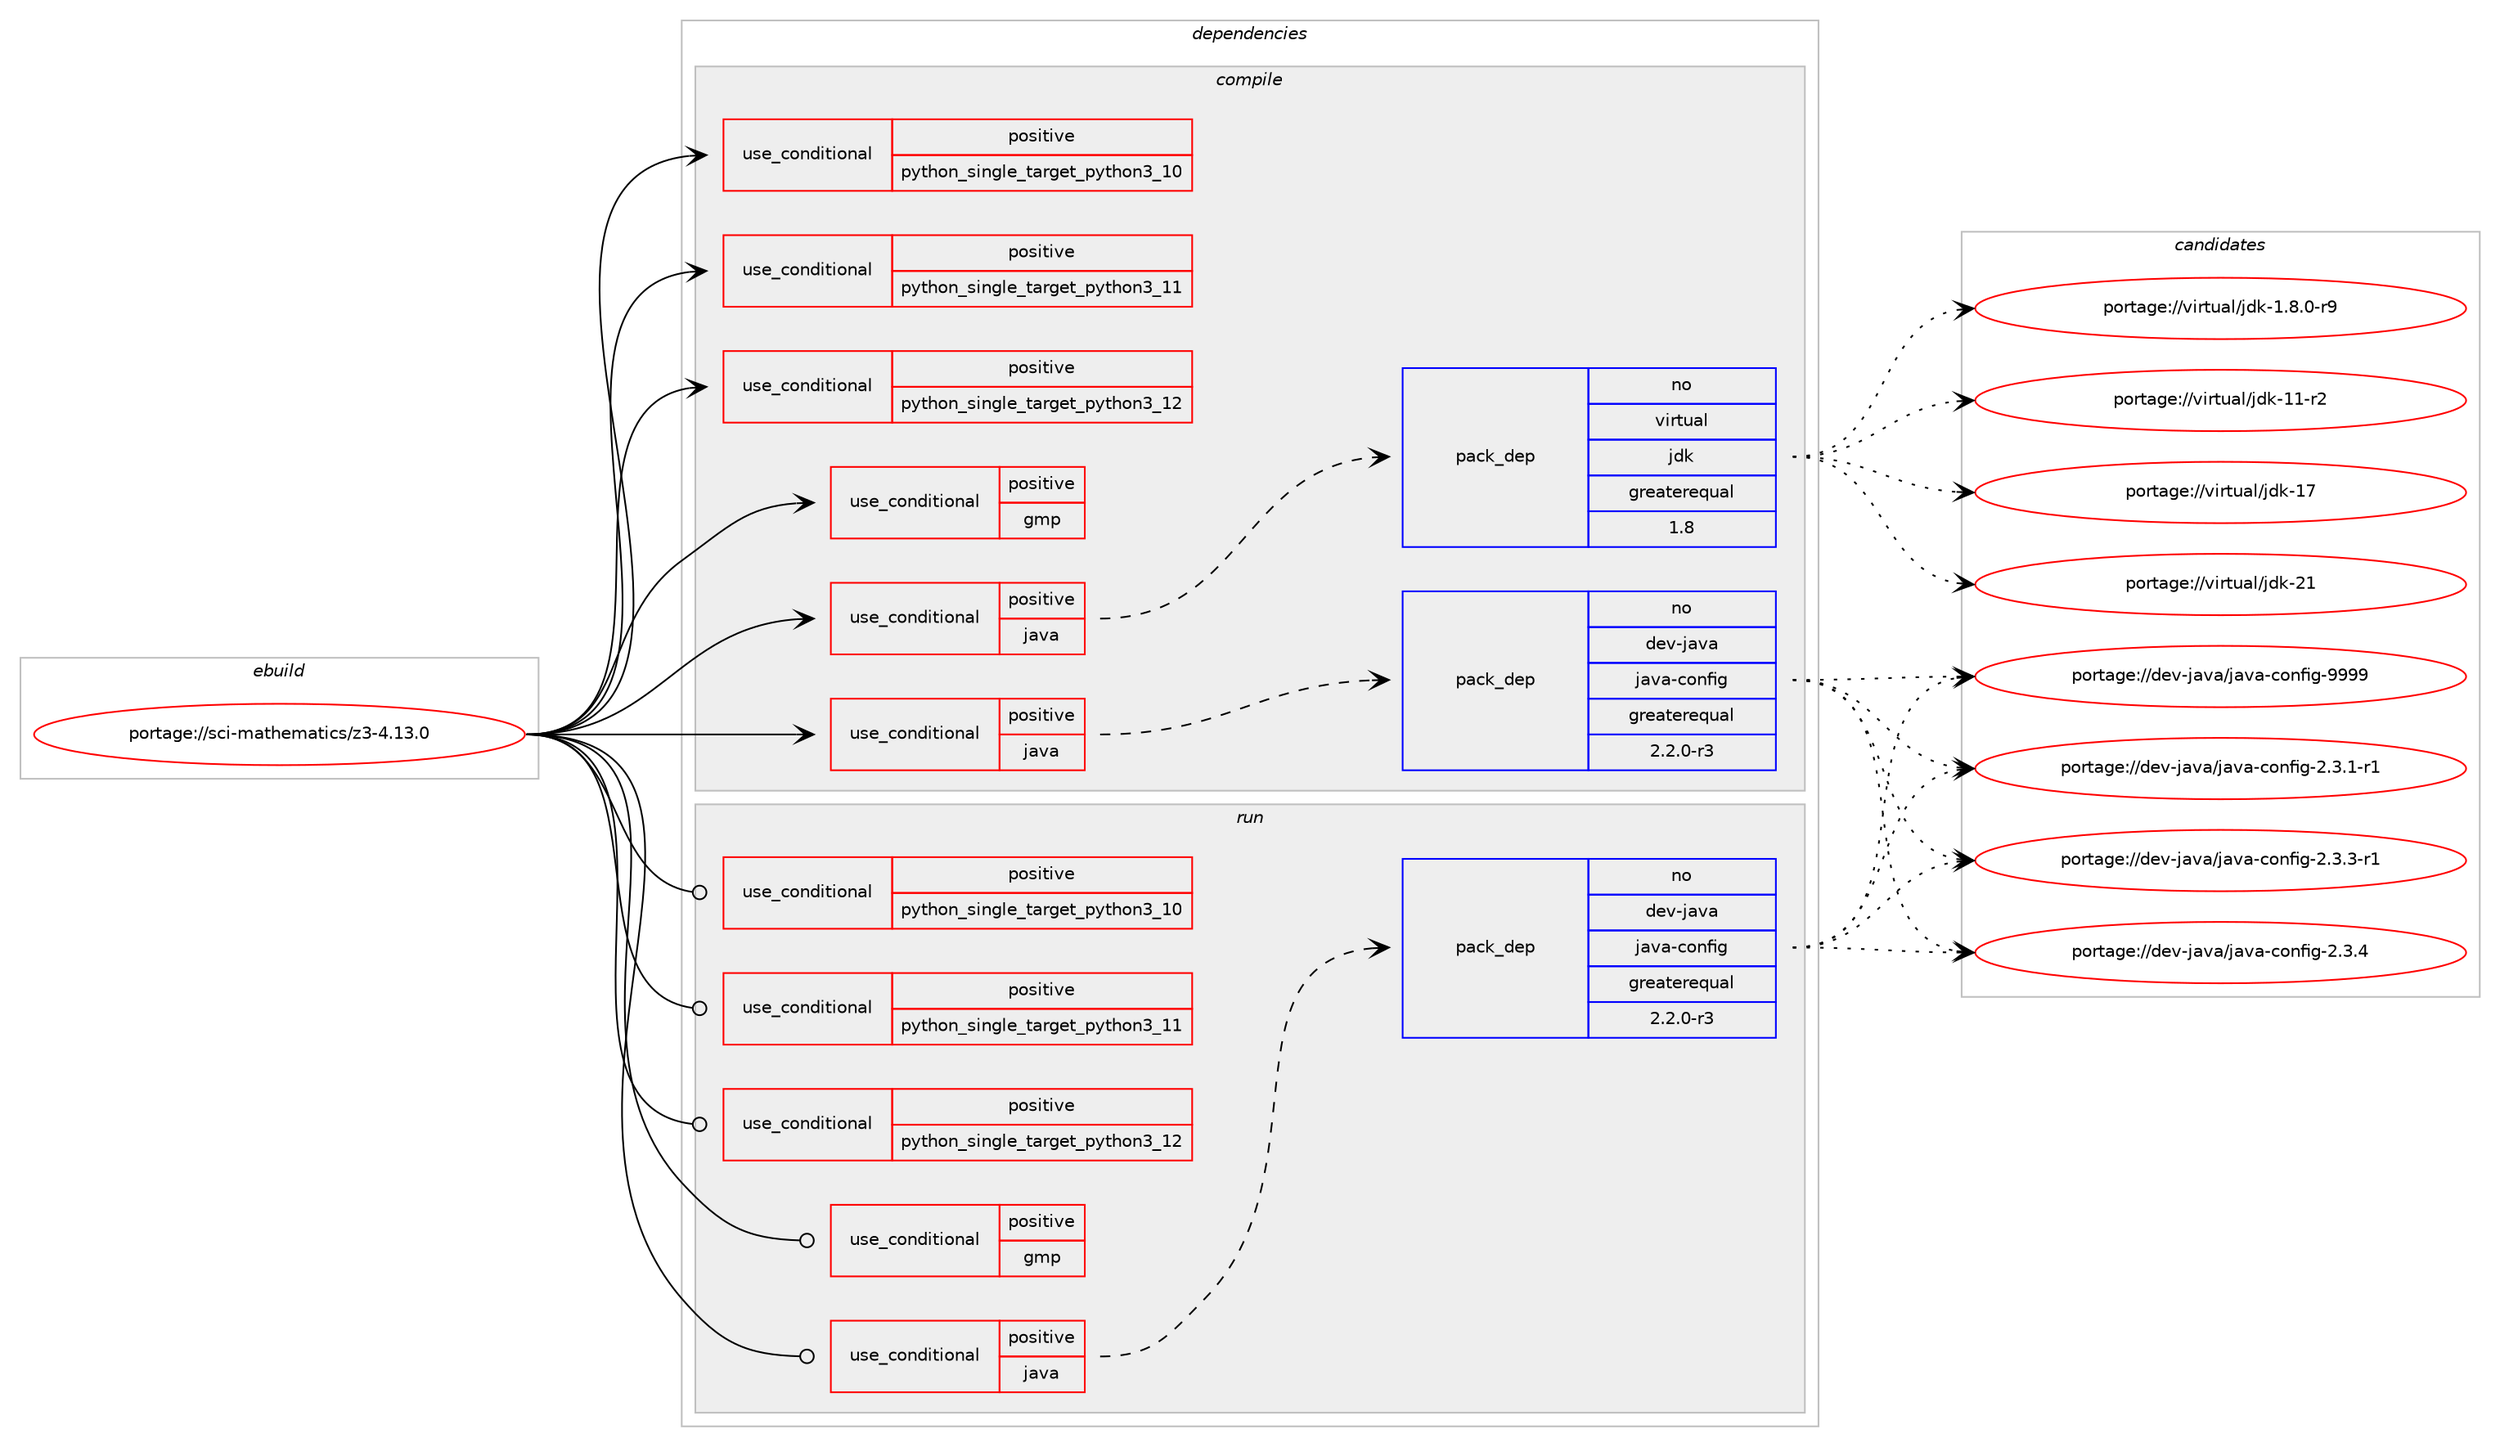 digraph prolog {

# *************
# Graph options
# *************

newrank=true;
concentrate=true;
compound=true;
graph [rankdir=LR,fontname=Helvetica,fontsize=10,ranksep=1.5];#, ranksep=2.5, nodesep=0.2];
edge  [arrowhead=vee];
node  [fontname=Helvetica,fontsize=10];

# **********
# The ebuild
# **********

subgraph cluster_leftcol {
color=gray;
rank=same;
label=<<i>ebuild</i>>;
id [label="portage://sci-mathematics/z3-4.13.0", color=red, width=4, href="../sci-mathematics/z3-4.13.0.svg"];
}

# ****************
# The dependencies
# ****************

subgraph cluster_midcol {
color=gray;
label=<<i>dependencies</i>>;
subgraph cluster_compile {
fillcolor="#eeeeee";
style=filled;
label=<<i>compile</i>>;
subgraph cond106047 {
dependency204527 [label=<<TABLE BORDER="0" CELLBORDER="1" CELLSPACING="0" CELLPADDING="4"><TR><TD ROWSPAN="3" CELLPADDING="10">use_conditional</TD></TR><TR><TD>positive</TD></TR><TR><TD>gmp</TD></TR></TABLE>>, shape=none, color=red];
# *** BEGIN UNKNOWN DEPENDENCY TYPE (TODO) ***
# dependency204527 -> package_dependency(portage://sci-mathematics/z3-4.13.0,install,no,dev-libs,gmp,none,[,,],[slot(0),equal],[use(enable(cxx),positive),use(optenable(abi_x86_32),negative),use(optenable(abi_x86_64),negative),use(optenable(abi_x86_x32),negative),use(optenable(abi_mips_n32),negative),use(optenable(abi_mips_n64),negative),use(optenable(abi_mips_o32),negative),use(optenable(abi_s390_32),negative),use(optenable(abi_s390_64),negative)])
# *** END UNKNOWN DEPENDENCY TYPE (TODO) ***

}
id:e -> dependency204527:w [weight=20,style="solid",arrowhead="vee"];
subgraph cond106048 {
dependency204528 [label=<<TABLE BORDER="0" CELLBORDER="1" CELLSPACING="0" CELLPADDING="4"><TR><TD ROWSPAN="3" CELLPADDING="10">use_conditional</TD></TR><TR><TD>positive</TD></TR><TR><TD>java</TD></TR></TABLE>>, shape=none, color=red];
subgraph pack95646 {
dependency204529 [label=<<TABLE BORDER="0" CELLBORDER="1" CELLSPACING="0" CELLPADDING="4" WIDTH="220"><TR><TD ROWSPAN="6" CELLPADDING="30">pack_dep</TD></TR><TR><TD WIDTH="110">no</TD></TR><TR><TD>dev-java</TD></TR><TR><TD>java-config</TD></TR><TR><TD>greaterequal</TD></TR><TR><TD>2.2.0-r3</TD></TR></TABLE>>, shape=none, color=blue];
}
dependency204528:e -> dependency204529:w [weight=20,style="dashed",arrowhead="vee"];
}
id:e -> dependency204528:w [weight=20,style="solid",arrowhead="vee"];
subgraph cond106049 {
dependency204530 [label=<<TABLE BORDER="0" CELLBORDER="1" CELLSPACING="0" CELLPADDING="4"><TR><TD ROWSPAN="3" CELLPADDING="10">use_conditional</TD></TR><TR><TD>positive</TD></TR><TR><TD>java</TD></TR></TABLE>>, shape=none, color=red];
subgraph pack95647 {
dependency204531 [label=<<TABLE BORDER="0" CELLBORDER="1" CELLSPACING="0" CELLPADDING="4" WIDTH="220"><TR><TD ROWSPAN="6" CELLPADDING="30">pack_dep</TD></TR><TR><TD WIDTH="110">no</TD></TR><TR><TD>virtual</TD></TR><TR><TD>jdk</TD></TR><TR><TD>greaterequal</TD></TR><TR><TD>1.8</TD></TR></TABLE>>, shape=none, color=blue];
}
dependency204530:e -> dependency204531:w [weight=20,style="dashed",arrowhead="vee"];
}
id:e -> dependency204530:w [weight=20,style="solid",arrowhead="vee"];
subgraph cond106050 {
dependency204532 [label=<<TABLE BORDER="0" CELLBORDER="1" CELLSPACING="0" CELLPADDING="4"><TR><TD ROWSPAN="3" CELLPADDING="10">use_conditional</TD></TR><TR><TD>positive</TD></TR><TR><TD>python_single_target_python3_10</TD></TR></TABLE>>, shape=none, color=red];
# *** BEGIN UNKNOWN DEPENDENCY TYPE (TODO) ***
# dependency204532 -> package_dependency(portage://sci-mathematics/z3-4.13.0,install,no,dev-lang,python,none,[,,],[slot(3.10)],[])
# *** END UNKNOWN DEPENDENCY TYPE (TODO) ***

}
id:e -> dependency204532:w [weight=20,style="solid",arrowhead="vee"];
subgraph cond106051 {
dependency204533 [label=<<TABLE BORDER="0" CELLBORDER="1" CELLSPACING="0" CELLPADDING="4"><TR><TD ROWSPAN="3" CELLPADDING="10">use_conditional</TD></TR><TR><TD>positive</TD></TR><TR><TD>python_single_target_python3_11</TD></TR></TABLE>>, shape=none, color=red];
# *** BEGIN UNKNOWN DEPENDENCY TYPE (TODO) ***
# dependency204533 -> package_dependency(portage://sci-mathematics/z3-4.13.0,install,no,dev-lang,python,none,[,,],[slot(3.11)],[])
# *** END UNKNOWN DEPENDENCY TYPE (TODO) ***

}
id:e -> dependency204533:w [weight=20,style="solid",arrowhead="vee"];
subgraph cond106052 {
dependency204534 [label=<<TABLE BORDER="0" CELLBORDER="1" CELLSPACING="0" CELLPADDING="4"><TR><TD ROWSPAN="3" CELLPADDING="10">use_conditional</TD></TR><TR><TD>positive</TD></TR><TR><TD>python_single_target_python3_12</TD></TR></TABLE>>, shape=none, color=red];
# *** BEGIN UNKNOWN DEPENDENCY TYPE (TODO) ***
# dependency204534 -> package_dependency(portage://sci-mathematics/z3-4.13.0,install,no,dev-lang,python,none,[,,],[slot(3.12)],[])
# *** END UNKNOWN DEPENDENCY TYPE (TODO) ***

}
id:e -> dependency204534:w [weight=20,style="solid",arrowhead="vee"];
}
subgraph cluster_compileandrun {
fillcolor="#eeeeee";
style=filled;
label=<<i>compile and run</i>>;
}
subgraph cluster_run {
fillcolor="#eeeeee";
style=filled;
label=<<i>run</i>>;
subgraph cond106053 {
dependency204535 [label=<<TABLE BORDER="0" CELLBORDER="1" CELLSPACING="0" CELLPADDING="4"><TR><TD ROWSPAN="3" CELLPADDING="10">use_conditional</TD></TR><TR><TD>positive</TD></TR><TR><TD>gmp</TD></TR></TABLE>>, shape=none, color=red];
# *** BEGIN UNKNOWN DEPENDENCY TYPE (TODO) ***
# dependency204535 -> package_dependency(portage://sci-mathematics/z3-4.13.0,run,no,dev-libs,gmp,none,[,,],[slot(0),equal],[use(enable(cxx),positive),use(optenable(abi_x86_32),negative),use(optenable(abi_x86_64),negative),use(optenable(abi_x86_x32),negative),use(optenable(abi_mips_n32),negative),use(optenable(abi_mips_n64),negative),use(optenable(abi_mips_o32),negative),use(optenable(abi_s390_32),negative),use(optenable(abi_s390_64),negative)])
# *** END UNKNOWN DEPENDENCY TYPE (TODO) ***

}
id:e -> dependency204535:w [weight=20,style="solid",arrowhead="odot"];
subgraph cond106054 {
dependency204536 [label=<<TABLE BORDER="0" CELLBORDER="1" CELLSPACING="0" CELLPADDING="4"><TR><TD ROWSPAN="3" CELLPADDING="10">use_conditional</TD></TR><TR><TD>positive</TD></TR><TR><TD>java</TD></TR></TABLE>>, shape=none, color=red];
subgraph pack95648 {
dependency204537 [label=<<TABLE BORDER="0" CELLBORDER="1" CELLSPACING="0" CELLPADDING="4" WIDTH="220"><TR><TD ROWSPAN="6" CELLPADDING="30">pack_dep</TD></TR><TR><TD WIDTH="110">no</TD></TR><TR><TD>dev-java</TD></TR><TR><TD>java-config</TD></TR><TR><TD>greaterequal</TD></TR><TR><TD>2.2.0-r3</TD></TR></TABLE>>, shape=none, color=blue];
}
dependency204536:e -> dependency204537:w [weight=20,style="dashed",arrowhead="vee"];
}
id:e -> dependency204536:w [weight=20,style="solid",arrowhead="odot"];
subgraph cond106055 {
dependency204538 [label=<<TABLE BORDER="0" CELLBORDER="1" CELLSPACING="0" CELLPADDING="4"><TR><TD ROWSPAN="3" CELLPADDING="10">use_conditional</TD></TR><TR><TD>positive</TD></TR><TR><TD>python_single_target_python3_10</TD></TR></TABLE>>, shape=none, color=red];
# *** BEGIN UNKNOWN DEPENDENCY TYPE (TODO) ***
# dependency204538 -> package_dependency(portage://sci-mathematics/z3-4.13.0,run,no,dev-lang,python,none,[,,],[slot(3.10)],[])
# *** END UNKNOWN DEPENDENCY TYPE (TODO) ***

}
id:e -> dependency204538:w [weight=20,style="solid",arrowhead="odot"];
subgraph cond106056 {
dependency204539 [label=<<TABLE BORDER="0" CELLBORDER="1" CELLSPACING="0" CELLPADDING="4"><TR><TD ROWSPAN="3" CELLPADDING="10">use_conditional</TD></TR><TR><TD>positive</TD></TR><TR><TD>python_single_target_python3_11</TD></TR></TABLE>>, shape=none, color=red];
# *** BEGIN UNKNOWN DEPENDENCY TYPE (TODO) ***
# dependency204539 -> package_dependency(portage://sci-mathematics/z3-4.13.0,run,no,dev-lang,python,none,[,,],[slot(3.11)],[])
# *** END UNKNOWN DEPENDENCY TYPE (TODO) ***

}
id:e -> dependency204539:w [weight=20,style="solid",arrowhead="odot"];
subgraph cond106057 {
dependency204540 [label=<<TABLE BORDER="0" CELLBORDER="1" CELLSPACING="0" CELLPADDING="4"><TR><TD ROWSPAN="3" CELLPADDING="10">use_conditional</TD></TR><TR><TD>positive</TD></TR><TR><TD>python_single_target_python3_12</TD></TR></TABLE>>, shape=none, color=red];
# *** BEGIN UNKNOWN DEPENDENCY TYPE (TODO) ***
# dependency204540 -> package_dependency(portage://sci-mathematics/z3-4.13.0,run,no,dev-lang,python,none,[,,],[slot(3.12)],[])
# *** END UNKNOWN DEPENDENCY TYPE (TODO) ***

}
id:e -> dependency204540:w [weight=20,style="solid",arrowhead="odot"];
}
}

# **************
# The candidates
# **************

subgraph cluster_choices {
rank=same;
color=gray;
label=<<i>candidates</i>>;

subgraph choice95646 {
color=black;
nodesep=1;
choice10010111845106971189747106971189745991111101021051034550465146494511449 [label="portage://dev-java/java-config-2.3.1-r1", color=red, width=4,href="../dev-java/java-config-2.3.1-r1.svg"];
choice10010111845106971189747106971189745991111101021051034550465146514511449 [label="portage://dev-java/java-config-2.3.3-r1", color=red, width=4,href="../dev-java/java-config-2.3.3-r1.svg"];
choice1001011184510697118974710697118974599111110102105103455046514652 [label="portage://dev-java/java-config-2.3.4", color=red, width=4,href="../dev-java/java-config-2.3.4.svg"];
choice10010111845106971189747106971189745991111101021051034557575757 [label="portage://dev-java/java-config-9999", color=red, width=4,href="../dev-java/java-config-9999.svg"];
dependency204529:e -> choice10010111845106971189747106971189745991111101021051034550465146494511449:w [style=dotted,weight="100"];
dependency204529:e -> choice10010111845106971189747106971189745991111101021051034550465146514511449:w [style=dotted,weight="100"];
dependency204529:e -> choice1001011184510697118974710697118974599111110102105103455046514652:w [style=dotted,weight="100"];
dependency204529:e -> choice10010111845106971189747106971189745991111101021051034557575757:w [style=dotted,weight="100"];
}
subgraph choice95647 {
color=black;
nodesep=1;
choice11810511411611797108471061001074549465646484511457 [label="portage://virtual/jdk-1.8.0-r9", color=red, width=4,href="../virtual/jdk-1.8.0-r9.svg"];
choice11810511411611797108471061001074549494511450 [label="portage://virtual/jdk-11-r2", color=red, width=4,href="../virtual/jdk-11-r2.svg"];
choice1181051141161179710847106100107454955 [label="portage://virtual/jdk-17", color=red, width=4,href="../virtual/jdk-17.svg"];
choice1181051141161179710847106100107455049 [label="portage://virtual/jdk-21", color=red, width=4,href="../virtual/jdk-21.svg"];
dependency204531:e -> choice11810511411611797108471061001074549465646484511457:w [style=dotted,weight="100"];
dependency204531:e -> choice11810511411611797108471061001074549494511450:w [style=dotted,weight="100"];
dependency204531:e -> choice1181051141161179710847106100107454955:w [style=dotted,weight="100"];
dependency204531:e -> choice1181051141161179710847106100107455049:w [style=dotted,weight="100"];
}
subgraph choice95648 {
color=black;
nodesep=1;
choice10010111845106971189747106971189745991111101021051034550465146494511449 [label="portage://dev-java/java-config-2.3.1-r1", color=red, width=4,href="../dev-java/java-config-2.3.1-r1.svg"];
choice10010111845106971189747106971189745991111101021051034550465146514511449 [label="portage://dev-java/java-config-2.3.3-r1", color=red, width=4,href="../dev-java/java-config-2.3.3-r1.svg"];
choice1001011184510697118974710697118974599111110102105103455046514652 [label="portage://dev-java/java-config-2.3.4", color=red, width=4,href="../dev-java/java-config-2.3.4.svg"];
choice10010111845106971189747106971189745991111101021051034557575757 [label="portage://dev-java/java-config-9999", color=red, width=4,href="../dev-java/java-config-9999.svg"];
dependency204537:e -> choice10010111845106971189747106971189745991111101021051034550465146494511449:w [style=dotted,weight="100"];
dependency204537:e -> choice10010111845106971189747106971189745991111101021051034550465146514511449:w [style=dotted,weight="100"];
dependency204537:e -> choice1001011184510697118974710697118974599111110102105103455046514652:w [style=dotted,weight="100"];
dependency204537:e -> choice10010111845106971189747106971189745991111101021051034557575757:w [style=dotted,weight="100"];
}
}

}
